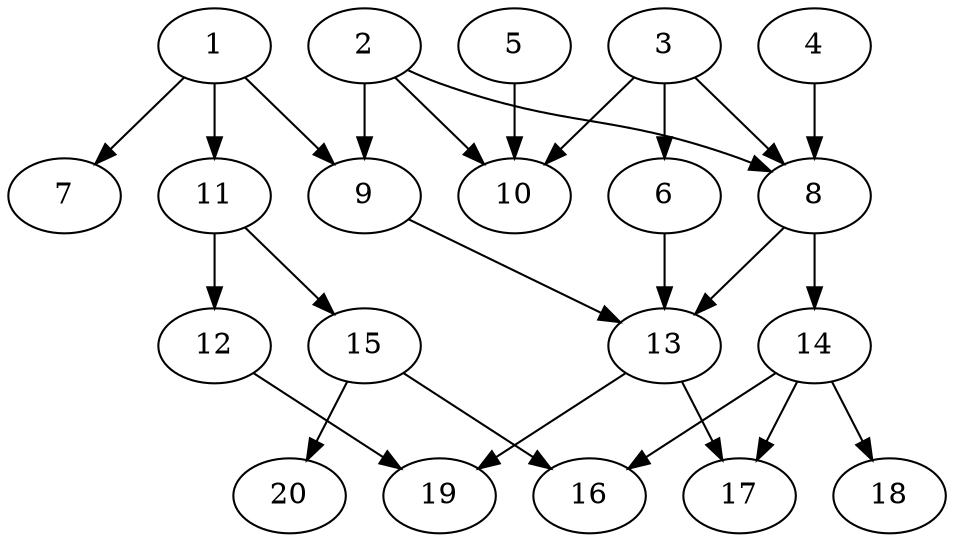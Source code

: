 // DAG automatically generated by daggen at Wed Jul 24 21:27:05 2019
// ./daggen --dot -n 20 --ccr 0.5 --fat 0.7 --regular 0.5 --density 0.5 --mindata 5242880 --maxdata 52428800 
digraph G {
  1 [size="52574208", alpha="0.14", expect_size="26287104"] 
  1 -> 7 [size ="26287104"]
  1 -> 9 [size ="26287104"]
  1 -> 11 [size ="26287104"]
  2 [size="21524480", alpha="0.18", expect_size="10762240"] 
  2 -> 8 [size ="10762240"]
  2 -> 9 [size ="10762240"]
  2 -> 10 [size ="10762240"]
  3 [size="20752384", alpha="0.17", expect_size="10376192"] 
  3 -> 6 [size ="10376192"]
  3 -> 8 [size ="10376192"]
  3 -> 10 [size ="10376192"]
  4 [size="18915328", alpha="0.01", expect_size="9457664"] 
  4 -> 8 [size ="9457664"]
  5 [size="28594176", alpha="0.06", expect_size="14297088"] 
  5 -> 10 [size ="14297088"]
  6 [size="93884416", alpha="0.11", expect_size="46942208"] 
  6 -> 13 [size ="46942208"]
  7 [size="23390208", alpha="0.17", expect_size="11695104"] 
  8 [size="38922240", alpha="0.02", expect_size="19461120"] 
  8 -> 13 [size ="19461120"]
  8 -> 14 [size ="19461120"]
  9 [size="31031296", alpha="0.15", expect_size="15515648"] 
  9 -> 13 [size ="15515648"]
  10 [size="48928768", alpha="0.17", expect_size="24464384"] 
  11 [size="84484096", alpha="0.14", expect_size="42242048"] 
  11 -> 12 [size ="42242048"]
  11 -> 15 [size ="42242048"]
  12 [size="54544384", alpha="0.19", expect_size="27272192"] 
  12 -> 19 [size ="27272192"]
  13 [size="45496320", alpha="0.10", expect_size="22748160"] 
  13 -> 17 [size ="22748160"]
  13 -> 19 [size ="22748160"]
  14 [size="32776192", alpha="0.09", expect_size="16388096"] 
  14 -> 16 [size ="16388096"]
  14 -> 17 [size ="16388096"]
  14 -> 18 [size ="16388096"]
  15 [size="38098944", alpha="0.01", expect_size="19049472"] 
  15 -> 16 [size ="19049472"]
  15 -> 20 [size ="19049472"]
  16 [size="68450304", alpha="0.12", expect_size="34225152"] 
  17 [size="26345472", alpha="0.01", expect_size="13172736"] 
  18 [size="11403264", alpha="0.07", expect_size="5701632"] 
  19 [size="20922368", alpha="0.12", expect_size="10461184"] 
  20 [size="91748352", alpha="0.02", expect_size="45874176"] 
}
